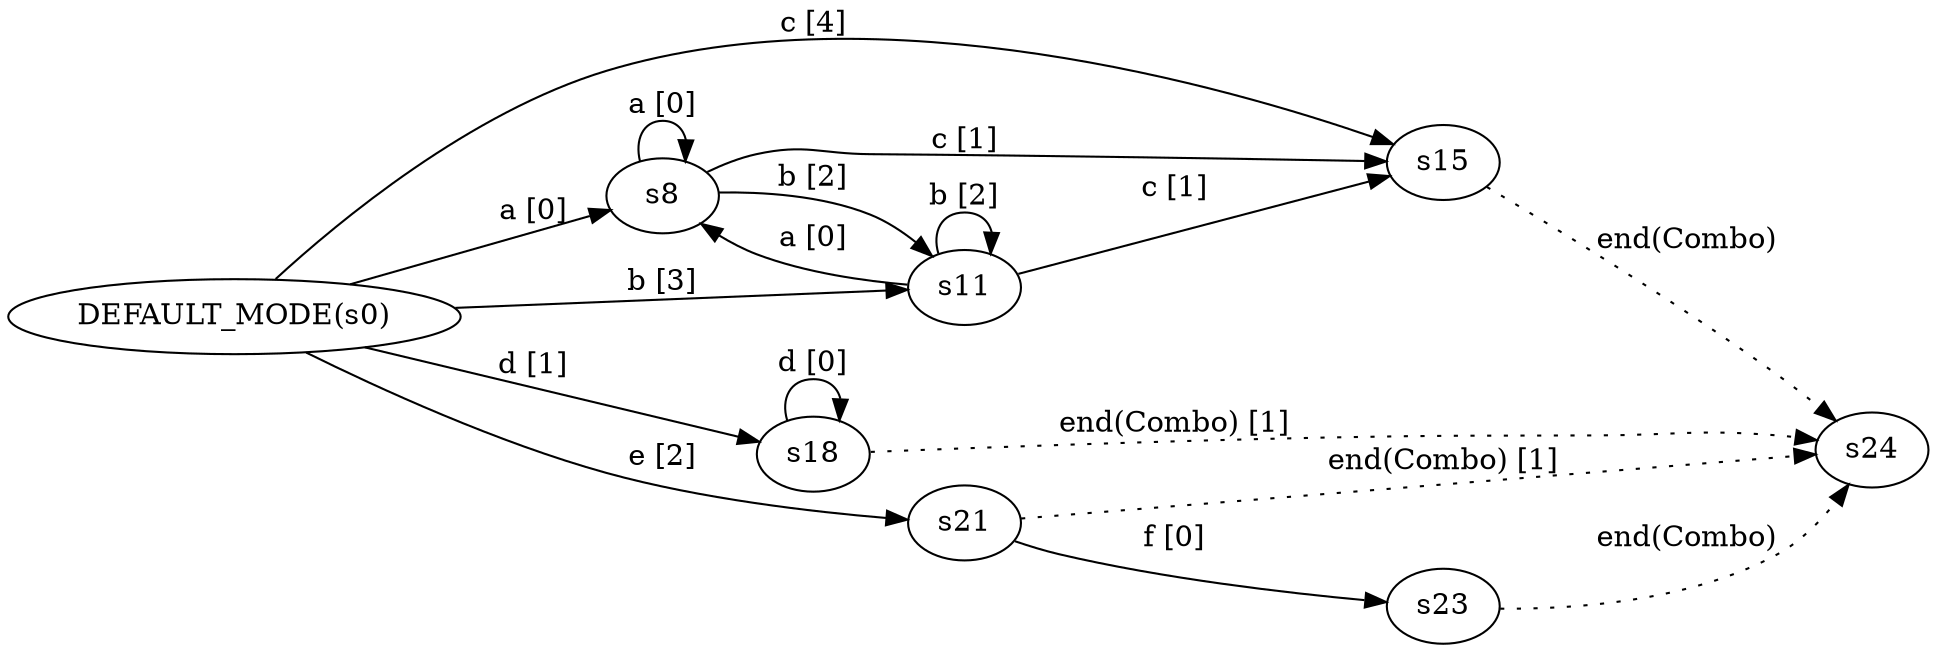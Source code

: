 digraph ATN {
  rankdir=LR;

  "DEFAULT_MODE(s0)" -> s8 [label="a [0]"]
  s8 -> s8 [label="a [0]"]
  s8 -> s15 [label="c [1]"]
  s15 -> s24 [label="end(Combo)", style=dotted]
  s8 -> s11 [label="b [2]"]
  s11 -> s8 [label="a [0]"]
  s11 -> s15 [label="c [1]"]
  s11 -> s11 [label="b [2]"]
  "DEFAULT_MODE(s0)" -> s18 [label="d [1]"]
  s18 -> s18 [label="d [0]"]
  s18 -> s24 [label="end(Combo) [1]", style=dotted]
  "DEFAULT_MODE(s0)" -> s21 [label="e [2]"]
  s21 -> s23 [label="f [0]"]
  s23 -> s24 [label="end(Combo)", style=dotted]
  s21 -> s24 [label="end(Combo) [1]", style=dotted]
  "DEFAULT_MODE(s0)" -> s11 [label="b [3]"]
  "DEFAULT_MODE(s0)" -> s15 [label="c [4]"]
}